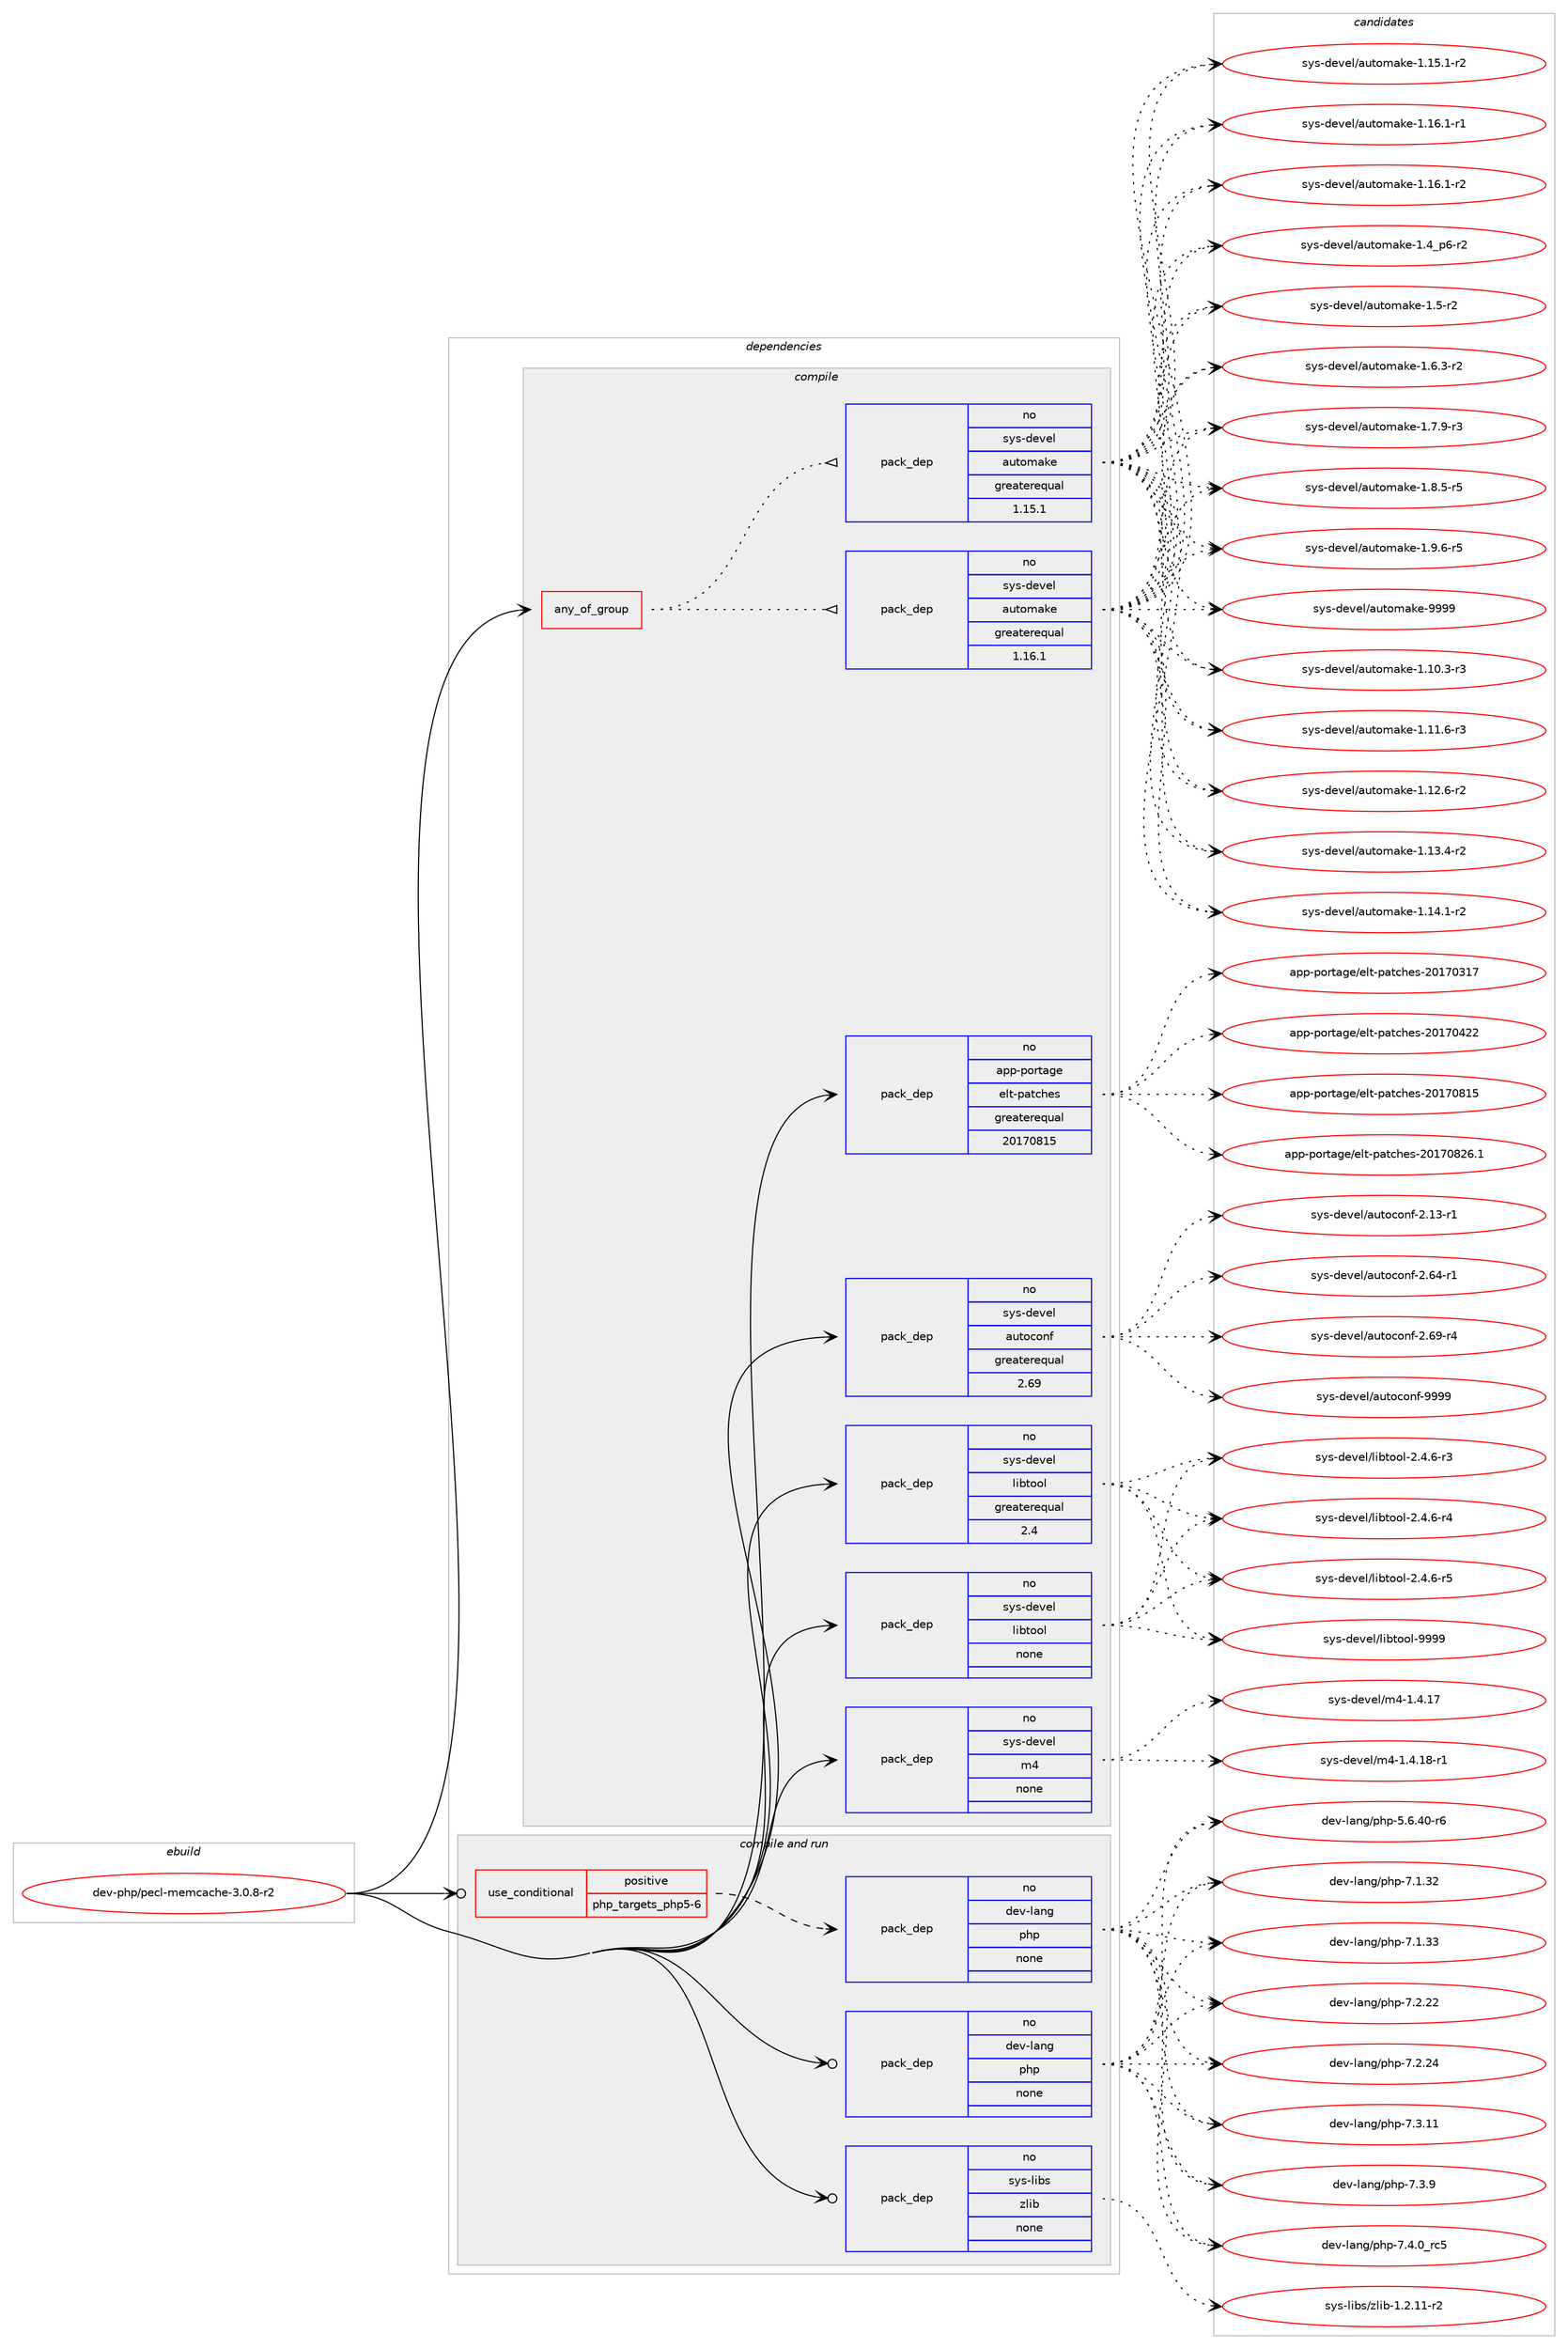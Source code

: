 digraph prolog {

# *************
# Graph options
# *************

newrank=true;
concentrate=true;
compound=true;
graph [rankdir=LR,fontname=Helvetica,fontsize=10,ranksep=1.5];#, ranksep=2.5, nodesep=0.2];
edge  [arrowhead=vee];
node  [fontname=Helvetica,fontsize=10];

# **********
# The ebuild
# **********

subgraph cluster_leftcol {
color=gray;
rank=same;
label=<<i>ebuild</i>>;
id [label="dev-php/pecl-memcache-3.0.8-r2", color=red, width=4, href="../dev-php/pecl-memcache-3.0.8-r2.svg"];
}

# ****************
# The dependencies
# ****************

subgraph cluster_midcol {
color=gray;
label=<<i>dependencies</i>>;
subgraph cluster_compile {
fillcolor="#eeeeee";
style=filled;
label=<<i>compile</i>>;
subgraph any11342 {
dependency590319 [label=<<TABLE BORDER="0" CELLBORDER="1" CELLSPACING="0" CELLPADDING="4"><TR><TD CELLPADDING="10">any_of_group</TD></TR></TABLE>>, shape=none, color=red];subgraph pack443637 {
dependency590320 [label=<<TABLE BORDER="0" CELLBORDER="1" CELLSPACING="0" CELLPADDING="4" WIDTH="220"><TR><TD ROWSPAN="6" CELLPADDING="30">pack_dep</TD></TR><TR><TD WIDTH="110">no</TD></TR><TR><TD>sys-devel</TD></TR><TR><TD>automake</TD></TR><TR><TD>greaterequal</TD></TR><TR><TD>1.16.1</TD></TR></TABLE>>, shape=none, color=blue];
}
dependency590319:e -> dependency590320:w [weight=20,style="dotted",arrowhead="oinv"];
subgraph pack443638 {
dependency590321 [label=<<TABLE BORDER="0" CELLBORDER="1" CELLSPACING="0" CELLPADDING="4" WIDTH="220"><TR><TD ROWSPAN="6" CELLPADDING="30">pack_dep</TD></TR><TR><TD WIDTH="110">no</TD></TR><TR><TD>sys-devel</TD></TR><TR><TD>automake</TD></TR><TR><TD>greaterequal</TD></TR><TR><TD>1.15.1</TD></TR></TABLE>>, shape=none, color=blue];
}
dependency590319:e -> dependency590321:w [weight=20,style="dotted",arrowhead="oinv"];
}
id:e -> dependency590319:w [weight=20,style="solid",arrowhead="vee"];
subgraph pack443639 {
dependency590322 [label=<<TABLE BORDER="0" CELLBORDER="1" CELLSPACING="0" CELLPADDING="4" WIDTH="220"><TR><TD ROWSPAN="6" CELLPADDING="30">pack_dep</TD></TR><TR><TD WIDTH="110">no</TD></TR><TR><TD>app-portage</TD></TR><TR><TD>elt-patches</TD></TR><TR><TD>greaterequal</TD></TR><TR><TD>20170815</TD></TR></TABLE>>, shape=none, color=blue];
}
id:e -> dependency590322:w [weight=20,style="solid",arrowhead="vee"];
subgraph pack443640 {
dependency590323 [label=<<TABLE BORDER="0" CELLBORDER="1" CELLSPACING="0" CELLPADDING="4" WIDTH="220"><TR><TD ROWSPAN="6" CELLPADDING="30">pack_dep</TD></TR><TR><TD WIDTH="110">no</TD></TR><TR><TD>sys-devel</TD></TR><TR><TD>autoconf</TD></TR><TR><TD>greaterequal</TD></TR><TR><TD>2.69</TD></TR></TABLE>>, shape=none, color=blue];
}
id:e -> dependency590323:w [weight=20,style="solid",arrowhead="vee"];
subgraph pack443641 {
dependency590324 [label=<<TABLE BORDER="0" CELLBORDER="1" CELLSPACING="0" CELLPADDING="4" WIDTH="220"><TR><TD ROWSPAN="6" CELLPADDING="30">pack_dep</TD></TR><TR><TD WIDTH="110">no</TD></TR><TR><TD>sys-devel</TD></TR><TR><TD>libtool</TD></TR><TR><TD>greaterequal</TD></TR><TR><TD>2.4</TD></TR></TABLE>>, shape=none, color=blue];
}
id:e -> dependency590324:w [weight=20,style="solid",arrowhead="vee"];
subgraph pack443642 {
dependency590325 [label=<<TABLE BORDER="0" CELLBORDER="1" CELLSPACING="0" CELLPADDING="4" WIDTH="220"><TR><TD ROWSPAN="6" CELLPADDING="30">pack_dep</TD></TR><TR><TD WIDTH="110">no</TD></TR><TR><TD>sys-devel</TD></TR><TR><TD>libtool</TD></TR><TR><TD>none</TD></TR><TR><TD></TD></TR></TABLE>>, shape=none, color=blue];
}
id:e -> dependency590325:w [weight=20,style="solid",arrowhead="vee"];
subgraph pack443643 {
dependency590326 [label=<<TABLE BORDER="0" CELLBORDER="1" CELLSPACING="0" CELLPADDING="4" WIDTH="220"><TR><TD ROWSPAN="6" CELLPADDING="30">pack_dep</TD></TR><TR><TD WIDTH="110">no</TD></TR><TR><TD>sys-devel</TD></TR><TR><TD>m4</TD></TR><TR><TD>none</TD></TR><TR><TD></TD></TR></TABLE>>, shape=none, color=blue];
}
id:e -> dependency590326:w [weight=20,style="solid",arrowhead="vee"];
}
subgraph cluster_compileandrun {
fillcolor="#eeeeee";
style=filled;
label=<<i>compile and run</i>>;
subgraph cond134975 {
dependency590327 [label=<<TABLE BORDER="0" CELLBORDER="1" CELLSPACING="0" CELLPADDING="4"><TR><TD ROWSPAN="3" CELLPADDING="10">use_conditional</TD></TR><TR><TD>positive</TD></TR><TR><TD>php_targets_php5-6</TD></TR></TABLE>>, shape=none, color=red];
subgraph pack443644 {
dependency590328 [label=<<TABLE BORDER="0" CELLBORDER="1" CELLSPACING="0" CELLPADDING="4" WIDTH="220"><TR><TD ROWSPAN="6" CELLPADDING="30">pack_dep</TD></TR><TR><TD WIDTH="110">no</TD></TR><TR><TD>dev-lang</TD></TR><TR><TD>php</TD></TR><TR><TD>none</TD></TR><TR><TD></TD></TR></TABLE>>, shape=none, color=blue];
}
dependency590327:e -> dependency590328:w [weight=20,style="dashed",arrowhead="vee"];
}
id:e -> dependency590327:w [weight=20,style="solid",arrowhead="odotvee"];
subgraph pack443645 {
dependency590329 [label=<<TABLE BORDER="0" CELLBORDER="1" CELLSPACING="0" CELLPADDING="4" WIDTH="220"><TR><TD ROWSPAN="6" CELLPADDING="30">pack_dep</TD></TR><TR><TD WIDTH="110">no</TD></TR><TR><TD>dev-lang</TD></TR><TR><TD>php</TD></TR><TR><TD>none</TD></TR><TR><TD></TD></TR></TABLE>>, shape=none, color=blue];
}
id:e -> dependency590329:w [weight=20,style="solid",arrowhead="odotvee"];
subgraph pack443646 {
dependency590330 [label=<<TABLE BORDER="0" CELLBORDER="1" CELLSPACING="0" CELLPADDING="4" WIDTH="220"><TR><TD ROWSPAN="6" CELLPADDING="30">pack_dep</TD></TR><TR><TD WIDTH="110">no</TD></TR><TR><TD>sys-libs</TD></TR><TR><TD>zlib</TD></TR><TR><TD>none</TD></TR><TR><TD></TD></TR></TABLE>>, shape=none, color=blue];
}
id:e -> dependency590330:w [weight=20,style="solid",arrowhead="odotvee"];
}
subgraph cluster_run {
fillcolor="#eeeeee";
style=filled;
label=<<i>run</i>>;
}
}

# **************
# The candidates
# **************

subgraph cluster_choices {
rank=same;
color=gray;
label=<<i>candidates</i>>;

subgraph choice443637 {
color=black;
nodesep=1;
choice11512111545100101118101108479711711611110997107101454946494846514511451 [label="sys-devel/automake-1.10.3-r3", color=red, width=4,href="../sys-devel/automake-1.10.3-r3.svg"];
choice11512111545100101118101108479711711611110997107101454946494946544511451 [label="sys-devel/automake-1.11.6-r3", color=red, width=4,href="../sys-devel/automake-1.11.6-r3.svg"];
choice11512111545100101118101108479711711611110997107101454946495046544511450 [label="sys-devel/automake-1.12.6-r2", color=red, width=4,href="../sys-devel/automake-1.12.6-r2.svg"];
choice11512111545100101118101108479711711611110997107101454946495146524511450 [label="sys-devel/automake-1.13.4-r2", color=red, width=4,href="../sys-devel/automake-1.13.4-r2.svg"];
choice11512111545100101118101108479711711611110997107101454946495246494511450 [label="sys-devel/automake-1.14.1-r2", color=red, width=4,href="../sys-devel/automake-1.14.1-r2.svg"];
choice11512111545100101118101108479711711611110997107101454946495346494511450 [label="sys-devel/automake-1.15.1-r2", color=red, width=4,href="../sys-devel/automake-1.15.1-r2.svg"];
choice11512111545100101118101108479711711611110997107101454946495446494511449 [label="sys-devel/automake-1.16.1-r1", color=red, width=4,href="../sys-devel/automake-1.16.1-r1.svg"];
choice11512111545100101118101108479711711611110997107101454946495446494511450 [label="sys-devel/automake-1.16.1-r2", color=red, width=4,href="../sys-devel/automake-1.16.1-r2.svg"];
choice115121115451001011181011084797117116111109971071014549465295112544511450 [label="sys-devel/automake-1.4_p6-r2", color=red, width=4,href="../sys-devel/automake-1.4_p6-r2.svg"];
choice11512111545100101118101108479711711611110997107101454946534511450 [label="sys-devel/automake-1.5-r2", color=red, width=4,href="../sys-devel/automake-1.5-r2.svg"];
choice115121115451001011181011084797117116111109971071014549465446514511450 [label="sys-devel/automake-1.6.3-r2", color=red, width=4,href="../sys-devel/automake-1.6.3-r2.svg"];
choice115121115451001011181011084797117116111109971071014549465546574511451 [label="sys-devel/automake-1.7.9-r3", color=red, width=4,href="../sys-devel/automake-1.7.9-r3.svg"];
choice115121115451001011181011084797117116111109971071014549465646534511453 [label="sys-devel/automake-1.8.5-r5", color=red, width=4,href="../sys-devel/automake-1.8.5-r5.svg"];
choice115121115451001011181011084797117116111109971071014549465746544511453 [label="sys-devel/automake-1.9.6-r5", color=red, width=4,href="../sys-devel/automake-1.9.6-r5.svg"];
choice115121115451001011181011084797117116111109971071014557575757 [label="sys-devel/automake-9999", color=red, width=4,href="../sys-devel/automake-9999.svg"];
dependency590320:e -> choice11512111545100101118101108479711711611110997107101454946494846514511451:w [style=dotted,weight="100"];
dependency590320:e -> choice11512111545100101118101108479711711611110997107101454946494946544511451:w [style=dotted,weight="100"];
dependency590320:e -> choice11512111545100101118101108479711711611110997107101454946495046544511450:w [style=dotted,weight="100"];
dependency590320:e -> choice11512111545100101118101108479711711611110997107101454946495146524511450:w [style=dotted,weight="100"];
dependency590320:e -> choice11512111545100101118101108479711711611110997107101454946495246494511450:w [style=dotted,weight="100"];
dependency590320:e -> choice11512111545100101118101108479711711611110997107101454946495346494511450:w [style=dotted,weight="100"];
dependency590320:e -> choice11512111545100101118101108479711711611110997107101454946495446494511449:w [style=dotted,weight="100"];
dependency590320:e -> choice11512111545100101118101108479711711611110997107101454946495446494511450:w [style=dotted,weight="100"];
dependency590320:e -> choice115121115451001011181011084797117116111109971071014549465295112544511450:w [style=dotted,weight="100"];
dependency590320:e -> choice11512111545100101118101108479711711611110997107101454946534511450:w [style=dotted,weight="100"];
dependency590320:e -> choice115121115451001011181011084797117116111109971071014549465446514511450:w [style=dotted,weight="100"];
dependency590320:e -> choice115121115451001011181011084797117116111109971071014549465546574511451:w [style=dotted,weight="100"];
dependency590320:e -> choice115121115451001011181011084797117116111109971071014549465646534511453:w [style=dotted,weight="100"];
dependency590320:e -> choice115121115451001011181011084797117116111109971071014549465746544511453:w [style=dotted,weight="100"];
dependency590320:e -> choice115121115451001011181011084797117116111109971071014557575757:w [style=dotted,weight="100"];
}
subgraph choice443638 {
color=black;
nodesep=1;
choice11512111545100101118101108479711711611110997107101454946494846514511451 [label="sys-devel/automake-1.10.3-r3", color=red, width=4,href="../sys-devel/automake-1.10.3-r3.svg"];
choice11512111545100101118101108479711711611110997107101454946494946544511451 [label="sys-devel/automake-1.11.6-r3", color=red, width=4,href="../sys-devel/automake-1.11.6-r3.svg"];
choice11512111545100101118101108479711711611110997107101454946495046544511450 [label="sys-devel/automake-1.12.6-r2", color=red, width=4,href="../sys-devel/automake-1.12.6-r2.svg"];
choice11512111545100101118101108479711711611110997107101454946495146524511450 [label="sys-devel/automake-1.13.4-r2", color=red, width=4,href="../sys-devel/automake-1.13.4-r2.svg"];
choice11512111545100101118101108479711711611110997107101454946495246494511450 [label="sys-devel/automake-1.14.1-r2", color=red, width=4,href="../sys-devel/automake-1.14.1-r2.svg"];
choice11512111545100101118101108479711711611110997107101454946495346494511450 [label="sys-devel/automake-1.15.1-r2", color=red, width=4,href="../sys-devel/automake-1.15.1-r2.svg"];
choice11512111545100101118101108479711711611110997107101454946495446494511449 [label="sys-devel/automake-1.16.1-r1", color=red, width=4,href="../sys-devel/automake-1.16.1-r1.svg"];
choice11512111545100101118101108479711711611110997107101454946495446494511450 [label="sys-devel/automake-1.16.1-r2", color=red, width=4,href="../sys-devel/automake-1.16.1-r2.svg"];
choice115121115451001011181011084797117116111109971071014549465295112544511450 [label="sys-devel/automake-1.4_p6-r2", color=red, width=4,href="../sys-devel/automake-1.4_p6-r2.svg"];
choice11512111545100101118101108479711711611110997107101454946534511450 [label="sys-devel/automake-1.5-r2", color=red, width=4,href="../sys-devel/automake-1.5-r2.svg"];
choice115121115451001011181011084797117116111109971071014549465446514511450 [label="sys-devel/automake-1.6.3-r2", color=red, width=4,href="../sys-devel/automake-1.6.3-r2.svg"];
choice115121115451001011181011084797117116111109971071014549465546574511451 [label="sys-devel/automake-1.7.9-r3", color=red, width=4,href="../sys-devel/automake-1.7.9-r3.svg"];
choice115121115451001011181011084797117116111109971071014549465646534511453 [label="sys-devel/automake-1.8.5-r5", color=red, width=4,href="../sys-devel/automake-1.8.5-r5.svg"];
choice115121115451001011181011084797117116111109971071014549465746544511453 [label="sys-devel/automake-1.9.6-r5", color=red, width=4,href="../sys-devel/automake-1.9.6-r5.svg"];
choice115121115451001011181011084797117116111109971071014557575757 [label="sys-devel/automake-9999", color=red, width=4,href="../sys-devel/automake-9999.svg"];
dependency590321:e -> choice11512111545100101118101108479711711611110997107101454946494846514511451:w [style=dotted,weight="100"];
dependency590321:e -> choice11512111545100101118101108479711711611110997107101454946494946544511451:w [style=dotted,weight="100"];
dependency590321:e -> choice11512111545100101118101108479711711611110997107101454946495046544511450:w [style=dotted,weight="100"];
dependency590321:e -> choice11512111545100101118101108479711711611110997107101454946495146524511450:w [style=dotted,weight="100"];
dependency590321:e -> choice11512111545100101118101108479711711611110997107101454946495246494511450:w [style=dotted,weight="100"];
dependency590321:e -> choice11512111545100101118101108479711711611110997107101454946495346494511450:w [style=dotted,weight="100"];
dependency590321:e -> choice11512111545100101118101108479711711611110997107101454946495446494511449:w [style=dotted,weight="100"];
dependency590321:e -> choice11512111545100101118101108479711711611110997107101454946495446494511450:w [style=dotted,weight="100"];
dependency590321:e -> choice115121115451001011181011084797117116111109971071014549465295112544511450:w [style=dotted,weight="100"];
dependency590321:e -> choice11512111545100101118101108479711711611110997107101454946534511450:w [style=dotted,weight="100"];
dependency590321:e -> choice115121115451001011181011084797117116111109971071014549465446514511450:w [style=dotted,weight="100"];
dependency590321:e -> choice115121115451001011181011084797117116111109971071014549465546574511451:w [style=dotted,weight="100"];
dependency590321:e -> choice115121115451001011181011084797117116111109971071014549465646534511453:w [style=dotted,weight="100"];
dependency590321:e -> choice115121115451001011181011084797117116111109971071014549465746544511453:w [style=dotted,weight="100"];
dependency590321:e -> choice115121115451001011181011084797117116111109971071014557575757:w [style=dotted,weight="100"];
}
subgraph choice443639 {
color=black;
nodesep=1;
choice97112112451121111141169710310147101108116451129711699104101115455048495548514955 [label="app-portage/elt-patches-20170317", color=red, width=4,href="../app-portage/elt-patches-20170317.svg"];
choice97112112451121111141169710310147101108116451129711699104101115455048495548525050 [label="app-portage/elt-patches-20170422", color=red, width=4,href="../app-portage/elt-patches-20170422.svg"];
choice97112112451121111141169710310147101108116451129711699104101115455048495548564953 [label="app-portage/elt-patches-20170815", color=red, width=4,href="../app-portage/elt-patches-20170815.svg"];
choice971121124511211111411697103101471011081164511297116991041011154550484955485650544649 [label="app-portage/elt-patches-20170826.1", color=red, width=4,href="../app-portage/elt-patches-20170826.1.svg"];
dependency590322:e -> choice97112112451121111141169710310147101108116451129711699104101115455048495548514955:w [style=dotted,weight="100"];
dependency590322:e -> choice97112112451121111141169710310147101108116451129711699104101115455048495548525050:w [style=dotted,weight="100"];
dependency590322:e -> choice97112112451121111141169710310147101108116451129711699104101115455048495548564953:w [style=dotted,weight="100"];
dependency590322:e -> choice971121124511211111411697103101471011081164511297116991041011154550484955485650544649:w [style=dotted,weight="100"];
}
subgraph choice443640 {
color=black;
nodesep=1;
choice1151211154510010111810110847971171161119911111010245504649514511449 [label="sys-devel/autoconf-2.13-r1", color=red, width=4,href="../sys-devel/autoconf-2.13-r1.svg"];
choice1151211154510010111810110847971171161119911111010245504654524511449 [label="sys-devel/autoconf-2.64-r1", color=red, width=4,href="../sys-devel/autoconf-2.64-r1.svg"];
choice1151211154510010111810110847971171161119911111010245504654574511452 [label="sys-devel/autoconf-2.69-r4", color=red, width=4,href="../sys-devel/autoconf-2.69-r4.svg"];
choice115121115451001011181011084797117116111991111101024557575757 [label="sys-devel/autoconf-9999", color=red, width=4,href="../sys-devel/autoconf-9999.svg"];
dependency590323:e -> choice1151211154510010111810110847971171161119911111010245504649514511449:w [style=dotted,weight="100"];
dependency590323:e -> choice1151211154510010111810110847971171161119911111010245504654524511449:w [style=dotted,weight="100"];
dependency590323:e -> choice1151211154510010111810110847971171161119911111010245504654574511452:w [style=dotted,weight="100"];
dependency590323:e -> choice115121115451001011181011084797117116111991111101024557575757:w [style=dotted,weight="100"];
}
subgraph choice443641 {
color=black;
nodesep=1;
choice1151211154510010111810110847108105981161111111084550465246544511451 [label="sys-devel/libtool-2.4.6-r3", color=red, width=4,href="../sys-devel/libtool-2.4.6-r3.svg"];
choice1151211154510010111810110847108105981161111111084550465246544511452 [label="sys-devel/libtool-2.4.6-r4", color=red, width=4,href="../sys-devel/libtool-2.4.6-r4.svg"];
choice1151211154510010111810110847108105981161111111084550465246544511453 [label="sys-devel/libtool-2.4.6-r5", color=red, width=4,href="../sys-devel/libtool-2.4.6-r5.svg"];
choice1151211154510010111810110847108105981161111111084557575757 [label="sys-devel/libtool-9999", color=red, width=4,href="../sys-devel/libtool-9999.svg"];
dependency590324:e -> choice1151211154510010111810110847108105981161111111084550465246544511451:w [style=dotted,weight="100"];
dependency590324:e -> choice1151211154510010111810110847108105981161111111084550465246544511452:w [style=dotted,weight="100"];
dependency590324:e -> choice1151211154510010111810110847108105981161111111084550465246544511453:w [style=dotted,weight="100"];
dependency590324:e -> choice1151211154510010111810110847108105981161111111084557575757:w [style=dotted,weight="100"];
}
subgraph choice443642 {
color=black;
nodesep=1;
choice1151211154510010111810110847108105981161111111084550465246544511451 [label="sys-devel/libtool-2.4.6-r3", color=red, width=4,href="../sys-devel/libtool-2.4.6-r3.svg"];
choice1151211154510010111810110847108105981161111111084550465246544511452 [label="sys-devel/libtool-2.4.6-r4", color=red, width=4,href="../sys-devel/libtool-2.4.6-r4.svg"];
choice1151211154510010111810110847108105981161111111084550465246544511453 [label="sys-devel/libtool-2.4.6-r5", color=red, width=4,href="../sys-devel/libtool-2.4.6-r5.svg"];
choice1151211154510010111810110847108105981161111111084557575757 [label="sys-devel/libtool-9999", color=red, width=4,href="../sys-devel/libtool-9999.svg"];
dependency590325:e -> choice1151211154510010111810110847108105981161111111084550465246544511451:w [style=dotted,weight="100"];
dependency590325:e -> choice1151211154510010111810110847108105981161111111084550465246544511452:w [style=dotted,weight="100"];
dependency590325:e -> choice1151211154510010111810110847108105981161111111084550465246544511453:w [style=dotted,weight="100"];
dependency590325:e -> choice1151211154510010111810110847108105981161111111084557575757:w [style=dotted,weight="100"];
}
subgraph choice443643 {
color=black;
nodesep=1;
choice11512111545100101118101108471095245494652464955 [label="sys-devel/m4-1.4.17", color=red, width=4,href="../sys-devel/m4-1.4.17.svg"];
choice115121115451001011181011084710952454946524649564511449 [label="sys-devel/m4-1.4.18-r1", color=red, width=4,href="../sys-devel/m4-1.4.18-r1.svg"];
dependency590326:e -> choice11512111545100101118101108471095245494652464955:w [style=dotted,weight="100"];
dependency590326:e -> choice115121115451001011181011084710952454946524649564511449:w [style=dotted,weight="100"];
}
subgraph choice443644 {
color=black;
nodesep=1;
choice100101118451089711010347112104112455346544652484511454 [label="dev-lang/php-5.6.40-r6", color=red, width=4,href="../dev-lang/php-5.6.40-r6.svg"];
choice10010111845108971101034711210411245554649465150 [label="dev-lang/php-7.1.32", color=red, width=4,href="../dev-lang/php-7.1.32.svg"];
choice10010111845108971101034711210411245554649465151 [label="dev-lang/php-7.1.33", color=red, width=4,href="../dev-lang/php-7.1.33.svg"];
choice10010111845108971101034711210411245554650465050 [label="dev-lang/php-7.2.22", color=red, width=4,href="../dev-lang/php-7.2.22.svg"];
choice10010111845108971101034711210411245554650465052 [label="dev-lang/php-7.2.24", color=red, width=4,href="../dev-lang/php-7.2.24.svg"];
choice10010111845108971101034711210411245554651464949 [label="dev-lang/php-7.3.11", color=red, width=4,href="../dev-lang/php-7.3.11.svg"];
choice100101118451089711010347112104112455546514657 [label="dev-lang/php-7.3.9", color=red, width=4,href="../dev-lang/php-7.3.9.svg"];
choice100101118451089711010347112104112455546524648951149953 [label="dev-lang/php-7.4.0_rc5", color=red, width=4,href="../dev-lang/php-7.4.0_rc5.svg"];
dependency590328:e -> choice100101118451089711010347112104112455346544652484511454:w [style=dotted,weight="100"];
dependency590328:e -> choice10010111845108971101034711210411245554649465150:w [style=dotted,weight="100"];
dependency590328:e -> choice10010111845108971101034711210411245554649465151:w [style=dotted,weight="100"];
dependency590328:e -> choice10010111845108971101034711210411245554650465050:w [style=dotted,weight="100"];
dependency590328:e -> choice10010111845108971101034711210411245554650465052:w [style=dotted,weight="100"];
dependency590328:e -> choice10010111845108971101034711210411245554651464949:w [style=dotted,weight="100"];
dependency590328:e -> choice100101118451089711010347112104112455546514657:w [style=dotted,weight="100"];
dependency590328:e -> choice100101118451089711010347112104112455546524648951149953:w [style=dotted,weight="100"];
}
subgraph choice443645 {
color=black;
nodesep=1;
choice100101118451089711010347112104112455346544652484511454 [label="dev-lang/php-5.6.40-r6", color=red, width=4,href="../dev-lang/php-5.6.40-r6.svg"];
choice10010111845108971101034711210411245554649465150 [label="dev-lang/php-7.1.32", color=red, width=4,href="../dev-lang/php-7.1.32.svg"];
choice10010111845108971101034711210411245554649465151 [label="dev-lang/php-7.1.33", color=red, width=4,href="../dev-lang/php-7.1.33.svg"];
choice10010111845108971101034711210411245554650465050 [label="dev-lang/php-7.2.22", color=red, width=4,href="../dev-lang/php-7.2.22.svg"];
choice10010111845108971101034711210411245554650465052 [label="dev-lang/php-7.2.24", color=red, width=4,href="../dev-lang/php-7.2.24.svg"];
choice10010111845108971101034711210411245554651464949 [label="dev-lang/php-7.3.11", color=red, width=4,href="../dev-lang/php-7.3.11.svg"];
choice100101118451089711010347112104112455546514657 [label="dev-lang/php-7.3.9", color=red, width=4,href="../dev-lang/php-7.3.9.svg"];
choice100101118451089711010347112104112455546524648951149953 [label="dev-lang/php-7.4.0_rc5", color=red, width=4,href="../dev-lang/php-7.4.0_rc5.svg"];
dependency590329:e -> choice100101118451089711010347112104112455346544652484511454:w [style=dotted,weight="100"];
dependency590329:e -> choice10010111845108971101034711210411245554649465150:w [style=dotted,weight="100"];
dependency590329:e -> choice10010111845108971101034711210411245554649465151:w [style=dotted,weight="100"];
dependency590329:e -> choice10010111845108971101034711210411245554650465050:w [style=dotted,weight="100"];
dependency590329:e -> choice10010111845108971101034711210411245554650465052:w [style=dotted,weight="100"];
dependency590329:e -> choice10010111845108971101034711210411245554651464949:w [style=dotted,weight="100"];
dependency590329:e -> choice100101118451089711010347112104112455546514657:w [style=dotted,weight="100"];
dependency590329:e -> choice100101118451089711010347112104112455546524648951149953:w [style=dotted,weight="100"];
}
subgraph choice443646 {
color=black;
nodesep=1;
choice11512111545108105981154712210810598454946504649494511450 [label="sys-libs/zlib-1.2.11-r2", color=red, width=4,href="../sys-libs/zlib-1.2.11-r2.svg"];
dependency590330:e -> choice11512111545108105981154712210810598454946504649494511450:w [style=dotted,weight="100"];
}
}

}
